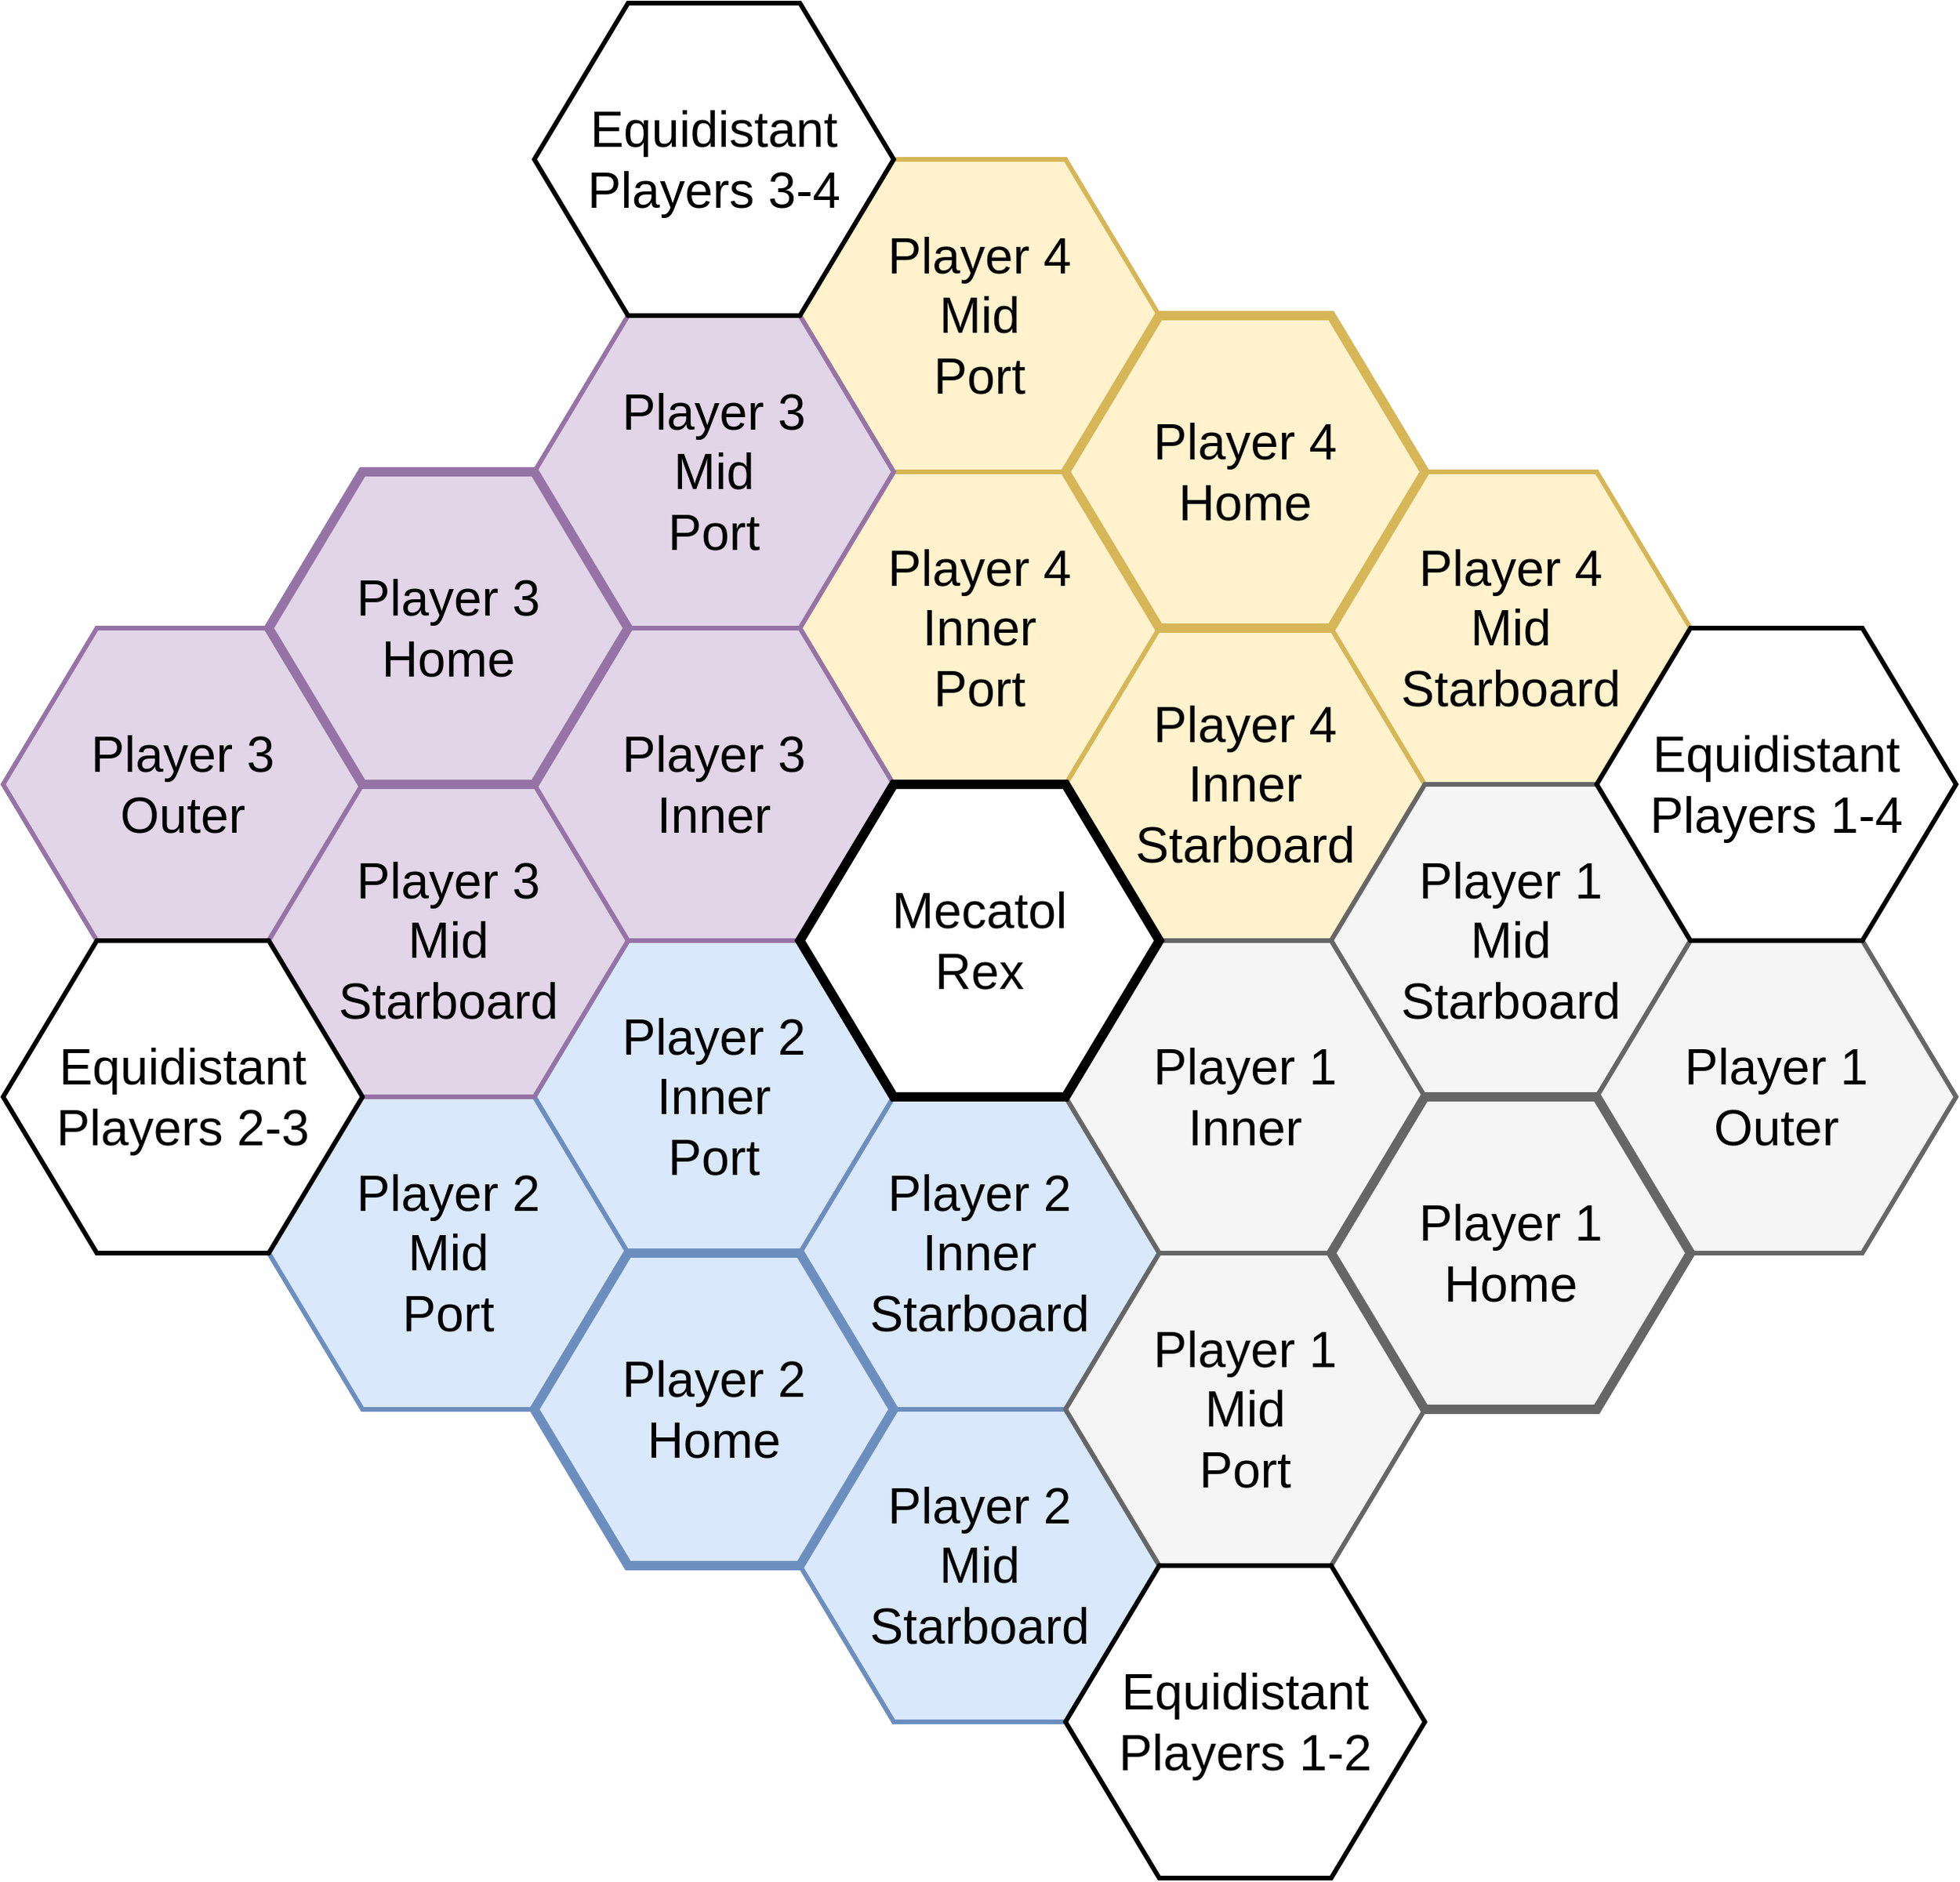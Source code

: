 <mxfile version="13.9.9" type="device"><diagram id="gpUSU13FPlY_5qrdrV4X" name="Page-1"><mxGraphModel dx="1422" dy="822" grid="1" gridSize="10" guides="1" tooltips="1" connect="1" arrows="1" fold="1" page="1" pageScale="1" pageWidth="850" pageHeight="1100" math="0" shadow="0"><root><mxCell id="0"/><mxCell id="1" parent="0"/><mxCell id="ENPFV9wE09J2kmjnsH_E-7" value="Player 4&lt;br style=&quot;font-size: 32px&quot;&gt;Inner&lt;br&gt;Starboard" style="shape=hexagon;perimeter=hexagonPerimeter2;whiteSpace=wrap;html=1;fixedSize=1;size=60;fontSize=32;fontFamily=Helvetica;fillColor=#fff2cc;strokeColor=#d6b656;strokeWidth=3;" parent="1" vertex="1"><mxGeometry x="720" y="440" width="230" height="200" as="geometry"/></mxCell><mxCell id="ENPFV9wE09J2kmjnsH_E-43" value="Player 4&lt;br style=&quot;font-size: 32px&quot;&gt;Inner&lt;br&gt;Port" style="shape=hexagon;perimeter=hexagonPerimeter2;whiteSpace=wrap;html=1;fixedSize=1;size=60;fontSize=32;fontFamily=Helvetica;fillColor=#fff2cc;strokeColor=#d6b656;strokeWidth=3;" parent="1" vertex="1"><mxGeometry x="550" y="340" width="230" height="200" as="geometry"/></mxCell><mxCell id="OSFuQ3dNSyEDMBe-EH_K-7" value="Player 4&lt;br style=&quot;font-size: 32px&quot;&gt;Mid&lt;br&gt;Port" style="shape=hexagon;perimeter=hexagonPerimeter2;whiteSpace=wrap;html=1;fixedSize=1;size=60;fontSize=32;fontFamily=Helvetica;fillColor=#fff2cc;strokeColor=#d6b656;strokeWidth=3;" parent="1" vertex="1"><mxGeometry x="550" y="140" width="230" height="200" as="geometry"/></mxCell><mxCell id="OgDaJLD29fgVAuqvpTtd-9" value="Player 4&lt;br style=&quot;font-size: 32px&quot;&gt;Mid&lt;br style=&quot;font-size: 32px&quot;&gt;Starboard" style="shape=hexagon;perimeter=hexagonPerimeter2;whiteSpace=wrap;html=1;fixedSize=1;size=60;fontSize=32;fontFamily=Helvetica;fillColor=#fff2cc;strokeColor=#d6b656;strokeWidth=3;" parent="1" vertex="1"><mxGeometry x="890" y="340" width="230" height="200" as="geometry"/></mxCell><mxCell id="ENPFV9wE09J2kmjnsH_E-45" value="Player 2&lt;br style=&quot;font-size: 32px&quot;&gt;Mid&lt;br&gt;Starboard" style="shape=hexagon;perimeter=hexagonPerimeter2;whiteSpace=wrap;html=1;fixedSize=1;size=60;fontSize=32;fontFamily=Helvetica;fillColor=#dae8fc;strokeColor=#6c8ebf;strokeWidth=3;" parent="1" vertex="1"><mxGeometry x="550" y="940" width="230" height="200" as="geometry"/></mxCell><mxCell id="OSFuQ3dNSyEDMBe-EH_K-3" value="Player 2&lt;br style=&quot;font-size: 32px&quot;&gt;Inner&lt;br&gt;Port" style="shape=hexagon;perimeter=hexagonPerimeter2;whiteSpace=wrap;html=1;fixedSize=1;size=60;fontSize=32;fontFamily=Helvetica;fillColor=#dae8fc;strokeColor=#6c8ebf;strokeWidth=3;" parent="1" vertex="1"><mxGeometry x="380" y="640" width="230" height="200" as="geometry"/></mxCell><mxCell id="OSFuQ3dNSyEDMBe-EH_K-9" value="Player 2&lt;br style=&quot;font-size: 32px&quot;&gt;Inner&lt;br style=&quot;font-size: 32px&quot;&gt;Starboard" style="shape=hexagon;perimeter=hexagonPerimeter2;whiteSpace=wrap;html=1;fixedSize=1;size=60;fontSize=32;fontFamily=Helvetica;fillColor=#dae8fc;strokeColor=#6c8ebf;strokeWidth=3;" parent="1" vertex="1"><mxGeometry x="550" y="740" width="230" height="200" as="geometry"/></mxCell><mxCell id="ENPFV9wE09J2kmjnsH_E-35" value="Player 4&lt;br style=&quot;font-size: 32px;&quot;&gt;Home" style="shape=hexagon;perimeter=hexagonPerimeter2;whiteSpace=wrap;html=1;fixedSize=1;size=60;fontSize=32;fontFamily=Helvetica;fillColor=#fff2cc;strokeColor=#d6b656;strokeWidth=6;" parent="1" vertex="1"><mxGeometry x="720" y="240" width="230" height="200" as="geometry"/></mxCell><mxCell id="ENPFV9wE09J2kmjnsH_E-48" value="Player 1&lt;br style=&quot;font-size: 32px&quot;&gt;Mid&lt;br&gt;Starboard" style="shape=hexagon;perimeter=hexagonPerimeter2;whiteSpace=wrap;html=1;fixedSize=1;size=60;fontSize=32;fontFamily=Helvetica;fillColor=#f5f5f5;strokeColor=#666666;strokeWidth=3;" parent="1" vertex="1"><mxGeometry x="890" y="540" width="230" height="200" as="geometry"/></mxCell><mxCell id="OgDaJLD29fgVAuqvpTtd-3" value="Player 1&lt;br style=&quot;font-size: 32px&quot;&gt;Mid&lt;br style=&quot;font-size: 32px&quot;&gt;Port" style="shape=hexagon;perimeter=hexagonPerimeter2;whiteSpace=wrap;html=1;fixedSize=1;size=60;fontSize=32;fontFamily=Helvetica;fillColor=#f5f5f5;strokeColor=#666666;strokeWidth=3;" parent="1" vertex="1"><mxGeometry x="720" y="840" width="230" height="200" as="geometry"/></mxCell><mxCell id="OgDaJLD29fgVAuqvpTtd-4" value="Player 1&lt;br style=&quot;font-size: 32px&quot;&gt;Outer" style="shape=hexagon;perimeter=hexagonPerimeter2;whiteSpace=wrap;html=1;fixedSize=1;size=60;fontSize=32;fontFamily=Helvetica;fillColor=#f5f5f5;strokeColor=#666666;strokeWidth=3;" parent="1" vertex="1"><mxGeometry x="1060" y="640" width="230" height="200" as="geometry"/></mxCell><mxCell id="ENPFV9wE09J2kmjnsH_E-9" value="Player 1&lt;br style=&quot;font-size: 32px&quot;&gt;Inner" style="shape=hexagon;perimeter=hexagonPerimeter2;whiteSpace=wrap;html=1;fixedSize=1;size=60;fontSize=32;fontFamily=Helvetica;fillColor=#f5f5f5;strokeColor=#666666;strokeWidth=3;" parent="1" vertex="1"><mxGeometry x="720" y="640" width="230" height="200" as="geometry"/></mxCell><mxCell id="nCf6v29f-o1V0CxzS2t6-4" value="Player 2&lt;br&gt;Mid&lt;br&gt;Port" style="shape=hexagon;perimeter=hexagonPerimeter2;whiteSpace=wrap;html=1;fixedSize=1;size=60;fontSize=32;fontFamily=Helvetica;strokeWidth=3;fillColor=#dae8fc;strokeColor=#6c8ebf;" parent="1" vertex="1"><mxGeometry x="210" y="740" width="230" height="200" as="geometry"/></mxCell><mxCell id="ENPFV9wE09J2kmjnsH_E-41" value="Player 2&lt;br style=&quot;font-size: 32px;&quot;&gt;Home" style="shape=hexagon;perimeter=hexagonPerimeter2;whiteSpace=wrap;html=1;fixedSize=1;size=60;fontSize=32;fontFamily=Helvetica;fillColor=#dae8fc;strokeColor=#6c8ebf;strokeWidth=6;" parent="1" vertex="1"><mxGeometry x="380" y="840" width="230" height="200" as="geometry"/></mxCell><mxCell id="ENPFV9wE09J2kmjnsH_E-37" value="Player 1&lt;br style=&quot;font-size: 32px;&quot;&gt;Home" style="shape=hexagon;perimeter=hexagonPerimeter2;whiteSpace=wrap;html=1;fixedSize=1;size=60;fontSize=32;fontFamily=Helvetica;strokeWidth=6;fillColor=#f5f5f5;strokeColor=#666666;" parent="1" vertex="1"><mxGeometry x="890" y="740" width="230" height="200" as="geometry"/></mxCell><mxCell id="tG7yrKSYpAtj9X0-IR8r-4" value="Player 3&lt;br style=&quot;font-size: 32px&quot;&gt;Outer" style="shape=hexagon;perimeter=hexagonPerimeter2;whiteSpace=wrap;html=1;fixedSize=1;size=60;fontSize=32;fontFamily=Helvetica;fillColor=#e1d5e7;strokeColor=#9673a6;strokeWidth=3;" parent="1" vertex="1"><mxGeometry x="40" y="440" width="230" height="200" as="geometry"/></mxCell><mxCell id="OSFuQ3dNSyEDMBe-EH_K-8" value="Player 3&lt;br style=&quot;font-size: 32px&quot;&gt;Mid&lt;br style=&quot;font-size: 32px&quot;&gt;Starboard" style="shape=hexagon;perimeter=hexagonPerimeter2;whiteSpace=wrap;html=1;fixedSize=1;size=60;fontSize=32;fontFamily=Helvetica;fillColor=#e1d5e7;strokeColor=#9673a6;strokeWidth=3;" parent="1" vertex="1"><mxGeometry x="210" y="540" width="230" height="200" as="geometry"/></mxCell><mxCell id="OgDaJLD29fgVAuqvpTtd-1" value="Player 3&lt;br style=&quot;font-size: 32px&quot;&gt;Inner" style="shape=hexagon;perimeter=hexagonPerimeter2;whiteSpace=wrap;html=1;fixedSize=1;size=60;fontSize=32;fontFamily=Helvetica;fillColor=#e1d5e7;strokeColor=#9673a6;strokeWidth=3;" parent="1" vertex="1"><mxGeometry x="380" y="440" width="230" height="200" as="geometry"/></mxCell><mxCell id="OgDaJLD29fgVAuqvpTtd-8" value="Player 3&lt;br style=&quot;font-size: 32px&quot;&gt;Mid&lt;br&gt;Port" style="shape=hexagon;perimeter=hexagonPerimeter2;whiteSpace=wrap;html=1;fixedSize=1;size=60;fontSize=32;fontFamily=Helvetica;fillColor=#e1d5e7;strokeColor=#9673a6;strokeWidth=3;" parent="1" vertex="1"><mxGeometry x="380" y="240" width="230" height="200" as="geometry"/></mxCell><mxCell id="ENPFV9wE09J2kmjnsH_E-38" value="Player 3&lt;br style=&quot;font-size: 32px;&quot;&gt;Home" style="shape=hexagon;perimeter=hexagonPerimeter2;whiteSpace=wrap;html=1;fixedSize=1;size=60;fontSize=32;fontFamily=Helvetica;fillColor=#e1d5e7;strokeColor=#9673a6;strokeWidth=6;" parent="1" vertex="1"><mxGeometry x="210" y="340" width="230" height="200" as="geometry"/></mxCell><mxCell id="tG7yrKSYpAtj9X0-IR8r-1" value="Equidistant&lt;br style=&quot;font-size: 32px&quot;&gt;Players 2-3" style="shape=hexagon;perimeter=hexagonPerimeter2;whiteSpace=wrap;html=1;fixedSize=1;size=60;fontSize=32;fontFamily=Helvetica;strokeWidth=3;" parent="1" vertex="1"><mxGeometry x="40" y="640" width="230" height="200" as="geometry"/></mxCell><mxCell id="DCIJz3louAZoso2byky8-1" value="Equidistant&lt;br style=&quot;font-size: 32px&quot;&gt;Players 1-4" style="shape=hexagon;perimeter=hexagonPerimeter2;whiteSpace=wrap;html=1;fixedSize=1;size=60;fontSize=32;fontFamily=Helvetica;strokeWidth=3;" parent="1" vertex="1"><mxGeometry x="1060" y="440" width="230" height="200" as="geometry"/></mxCell><mxCell id="DCIJz3louAZoso2byky8-3" value="Equidistant&lt;br style=&quot;font-size: 32px&quot;&gt;Players 3-4" style="shape=hexagon;perimeter=hexagonPerimeter2;whiteSpace=wrap;html=1;fixedSize=1;size=60;fontSize=32;fontFamily=Helvetica;strokeWidth=3;" parent="1" vertex="1"><mxGeometry x="380" y="40" width="230" height="200" as="geometry"/></mxCell><mxCell id="DCIJz3louAZoso2byky8-4" value="Equidistant&lt;br style=&quot;font-size: 32px&quot;&gt;Players 1-2" style="shape=hexagon;perimeter=hexagonPerimeter2;whiteSpace=wrap;html=1;fixedSize=1;size=60;fontSize=32;fontFamily=Helvetica;strokeWidth=3;" parent="1" vertex="1"><mxGeometry x="720" y="1040" width="230" height="200" as="geometry"/></mxCell><mxCell id="nCf6v29f-o1V0CxzS2t6-3" value="Mecatol&lt;br style=&quot;font-size: 32px;&quot;&gt;Rex" style="shape=hexagon;perimeter=hexagonPerimeter2;whiteSpace=wrap;html=1;fixedSize=1;size=60;fontSize=32;fontFamily=Helvetica;strokeWidth=6;" parent="1" vertex="1"><mxGeometry x="550" y="540" width="230" height="200" as="geometry"/></mxCell></root></mxGraphModel></diagram></mxfile>
